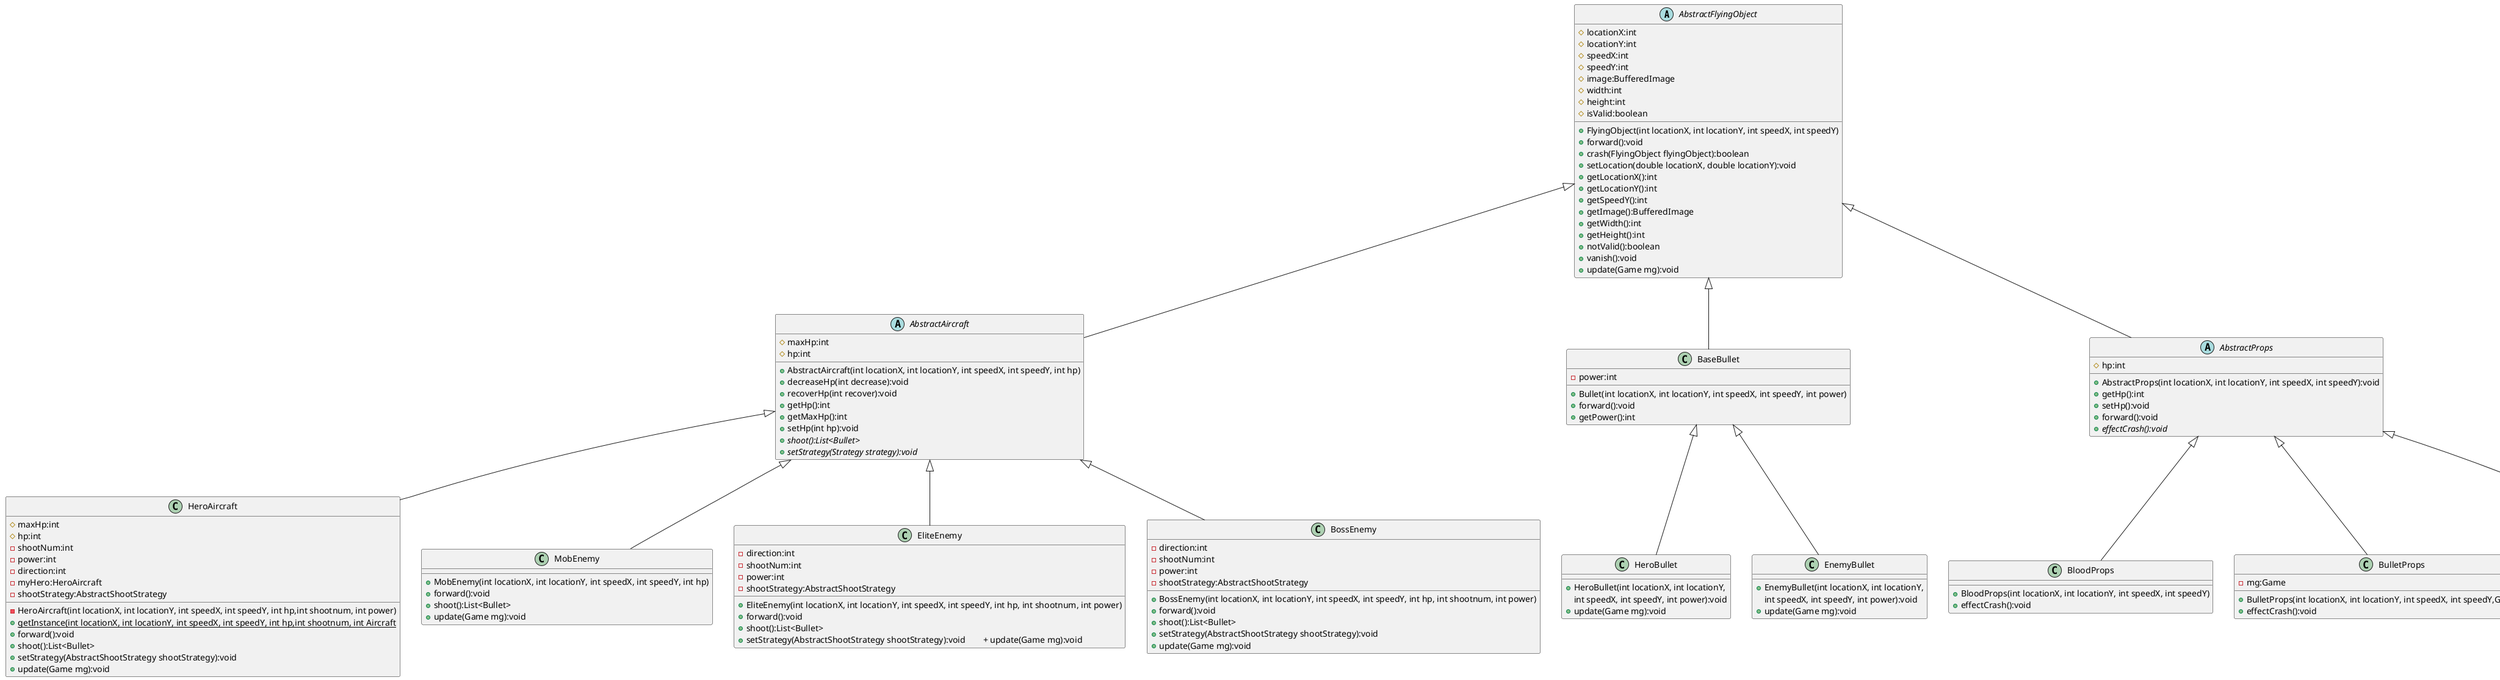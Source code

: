 @startuml
'https://plantuml.com/class-diagram

abstract class AbstractFlyingObject
{
    # locationX:int
    # locationY:int
    # speedX:int
    # speedY:int
    # image:BufferedImage
    # width:int
    # height:int
    # isValid:boolean

    + FlyingObject(int locationX, int locationY, int speedX, int speedY)
    + forward():void
    + crash(FlyingObject flyingObject):boolean
    + setLocation(double locationX, double locationY):void
    + getLocationX():int
    + getLocationY():int
    + getSpeedY():int
    + getImage():BufferedImage
    + getWidth():int
    + getHeight():int
    + notValid():boolean
    + vanish():void
    + update(Game mg):void

}
abstract class AbstractAircraft
{
	# maxHp:int
    # hp:int
    + AbstractAircraft(int locationX, int locationY, int speedX, int speedY, int hp)
    + decreaseHp(int decrease):void
    + recoverHp(int recover):void
    + getHp():int
    + getMaxHp():int
    + setHp(int hp):void
    + {abstract} shoot():List<Bullet>
    + {abstract} setStrategy(Strategy strategy):void
 }

class BaseBullet
{
    - power:int
    + Bullet(int locationX, int locationY, int speedX, int speedY, int power)
    + forward():void
	+ getPower():int
}

AbstractFlyingObject <|-- AbstractAircraft
AbstractFlyingObject <|-- BaseBullet
AbstractFlyingObject <|-- AbstractProps

AbstractAircraft <|-- HeroAircraft
AbstractAircraft <|-- MobEnemy
AbstractAircraft <|-- EliteEnemy
AbstractAircraft <|-- BossEnemy

BaseBullet <|-- HeroBullet
BaseBullet <|-- EnemyBullet
AbstractProps <|-- BloodProps
AbstractProps <|-- BulletProps
AbstractProps <|-- BombProps


class HeroAircraft {
    # maxHp:int
    # hp:int
    - shootNum:int
    - power:int
    - direction:int
    - myHero:HeroAircraft
    - shootStrategy:AbstractShootStrategy
    - HeroAircraft(int locationX, int locationY, int speedX, int speedY, int hp,int shootnum, int power)
    + {static} getInstance(int locationX, int locationY, int speedX, int speedY, int hp,int shootnum, int Aircraft
    + forward():void
    + shoot():List<Bullet>
    + setStrategy(AbstractShootStrategy shootStrategy):void
    + update(Game mg):void
}

class MobEnemy {
    + MobEnemy(int locationX, int locationY, int speedX, int speedY, int hp)
    + forward():void
    + shoot():List<Bullet>
    + update(Game mg):void

}

class EliteEnemy
{

    - direction:int
    - shootNum:int
    - power:int
    - shootStrategy:AbstractShootStrategy
    + EliteEnemy(int locationX, int locationY, int speedX, int speedY, int hp, int shootnum, int power)
    + forward():void
    + shoot():List<Bullet>
    + setStrategy(AbstractShootStrategy shootStrategy):void\
        + update(Game mg):void
}

class BossEnemy
{

    - direction:int
    - shootNum:int
    - power:int
    - shootStrategy:AbstractShootStrategy
    + BossEnemy(int locationX, int locationY, int speedX, int speedY, int hp, int shootnum, int power)
    + forward():void
    + shoot():List<Bullet>
    + setStrategy(AbstractShootStrategy shootStrategy):void
        + update(Game mg):void
}



class HeroBullet {
    + HeroBullet(int locationX, int locationY,
     int speedX, int speedY, int power):void
             + update(Game mg):void
}

class EnemyBullet {
    + EnemyBullet(int locationX, int locationY,
     int speedX, int speedY, int power):void
             + update(Game mg):void
}

abstract class AbstractProps{
    # hp:int
    + AbstractProps(int locationX, int locationY, int speedX, int speedY):void
    + getHp():int
    + setHp():void
    + forward():void
    +{abstract}effectCrash():void
}

class BloodProps
{
+ BloodProps(int locationX, int locationY, int speedX, int speedY)
+ effectCrash():void
}

class BulletProps
{
- mg:Game
+ BulletProps(int locationX, int locationY, int speedX, int speedY,Game game)
+ effectCrash():void
}

class BombProps
{
- mg:Game
- subList:List<AbstractFlyingObject>
+ BombProps(int locationX, int locationY, int speedX, int speedY,Game game)
+ effectCrash():void
+ addList():void
+ notifyList():void

}








@enduml